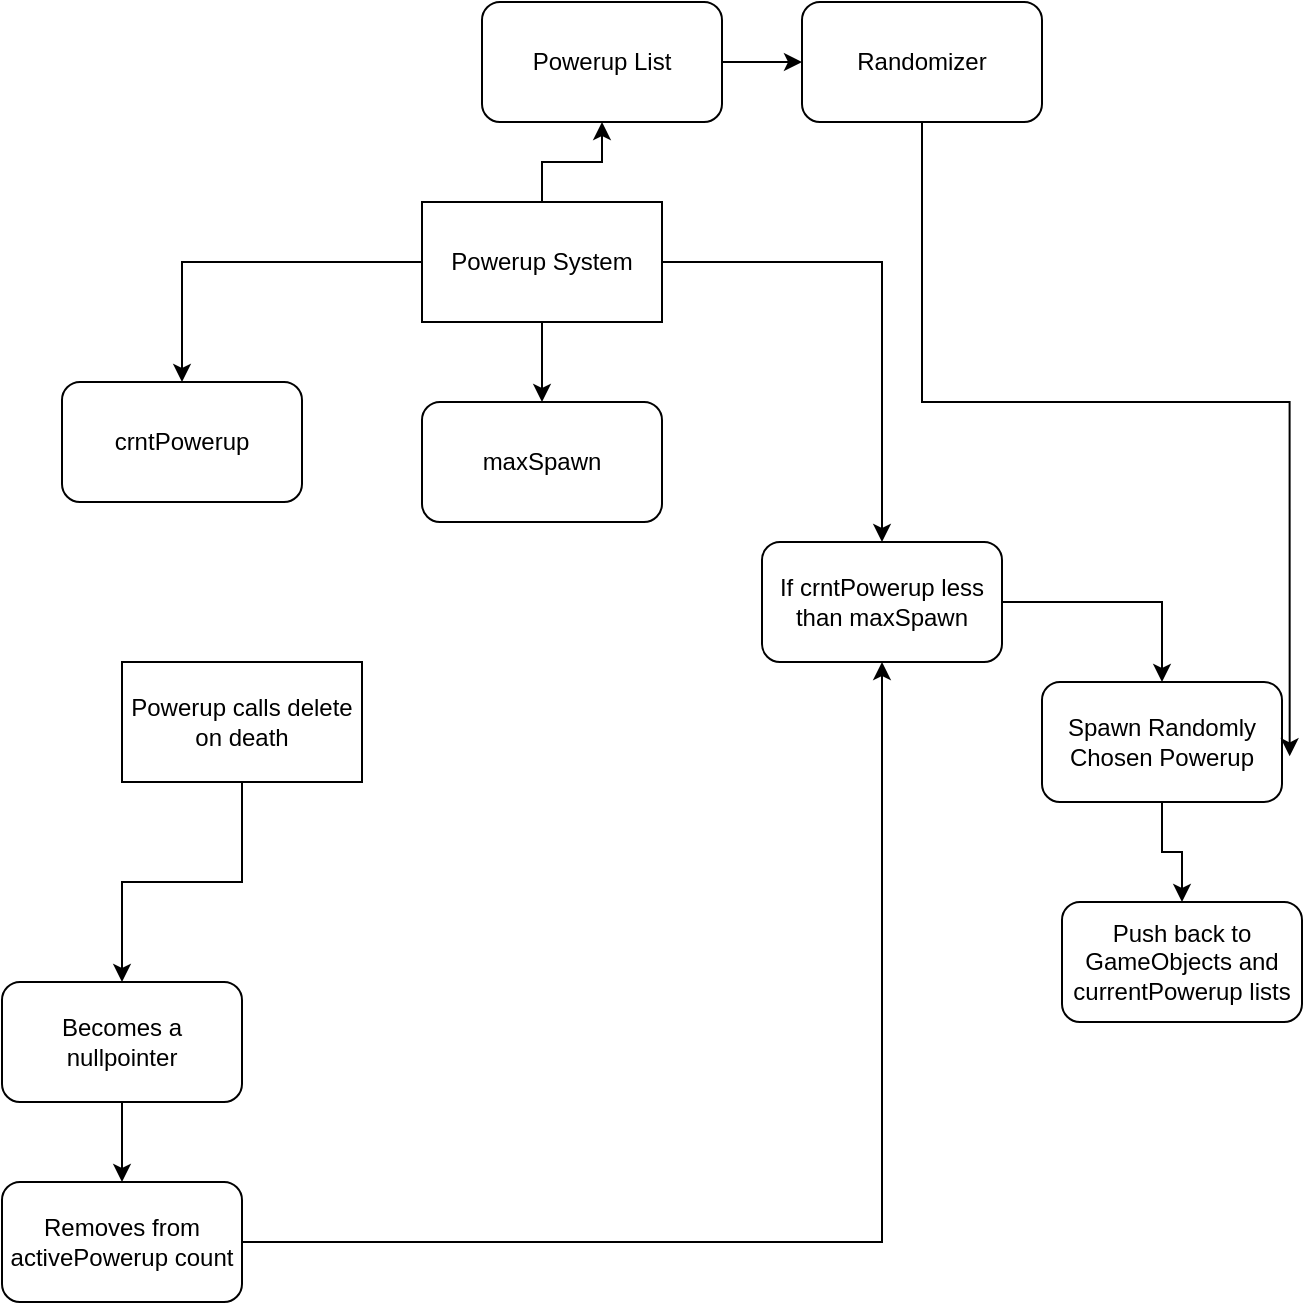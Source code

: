<mxfile version="14.9.3" type="github">
  <diagram id="C5RBs43oDa-KdzZeNtuy" name="Page-1">
    <mxGraphModel dx="1185" dy="662" grid="1" gridSize="10" guides="1" tooltips="1" connect="1" arrows="1" fold="1" page="1" pageScale="1" pageWidth="827" pageHeight="1169" math="0" shadow="0">
      <root>
        <mxCell id="WIyWlLk6GJQsqaUBKTNV-0" />
        <mxCell id="WIyWlLk6GJQsqaUBKTNV-1" parent="WIyWlLk6GJQsqaUBKTNV-0" />
        <mxCell id="8Id1mXqliUnWs8ZyJ8Y1-1" style="edgeStyle=orthogonalEdgeStyle;rounded=0;orthogonalLoop=1;jettySize=auto;html=1;" edge="1" parent="WIyWlLk6GJQsqaUBKTNV-1" source="8Id1mXqliUnWs8ZyJ8Y1-0" target="8Id1mXqliUnWs8ZyJ8Y1-7">
          <mxGeometry relative="1" as="geometry">
            <mxPoint x="230.0" y="430.0" as="targetPoint" />
          </mxGeometry>
        </mxCell>
        <mxCell id="8Id1mXqliUnWs8ZyJ8Y1-8" style="edgeStyle=orthogonalEdgeStyle;rounded=0;orthogonalLoop=1;jettySize=auto;html=1;" edge="1" parent="WIyWlLk6GJQsqaUBKTNV-1" source="8Id1mXqliUnWs8ZyJ8Y1-0" target="8Id1mXqliUnWs8ZyJ8Y1-9">
          <mxGeometry relative="1" as="geometry">
            <mxPoint x="410" y="440.0" as="targetPoint" />
          </mxGeometry>
        </mxCell>
        <mxCell id="8Id1mXqliUnWs8ZyJ8Y1-10" style="edgeStyle=orthogonalEdgeStyle;rounded=0;orthogonalLoop=1;jettySize=auto;html=1;" edge="1" parent="WIyWlLk6GJQsqaUBKTNV-1" source="8Id1mXqliUnWs8ZyJ8Y1-0" target="8Id1mXqliUnWs8ZyJ8Y1-11">
          <mxGeometry relative="1" as="geometry">
            <mxPoint x="580" y="510.0" as="targetPoint" />
          </mxGeometry>
        </mxCell>
        <mxCell id="8Id1mXqliUnWs8ZyJ8Y1-14" style="edgeStyle=orthogonalEdgeStyle;rounded=0;orthogonalLoop=1;jettySize=auto;html=1;" edge="1" parent="WIyWlLk6GJQsqaUBKTNV-1" source="8Id1mXqliUnWs8ZyJ8Y1-0" target="8Id1mXqliUnWs8ZyJ8Y1-15">
          <mxGeometry relative="1" as="geometry">
            <mxPoint x="440" y="240" as="targetPoint" />
          </mxGeometry>
        </mxCell>
        <mxCell id="8Id1mXqliUnWs8ZyJ8Y1-0" value="Powerup System" style="rounded=0;whiteSpace=wrap;html=1;" vertex="1" parent="WIyWlLk6GJQsqaUBKTNV-1">
          <mxGeometry x="350" y="310" width="120" height="60" as="geometry" />
        </mxCell>
        <mxCell id="8Id1mXqliUnWs8ZyJ8Y1-7" value="crntPowerup" style="rounded=1;whiteSpace=wrap;html=1;" vertex="1" parent="WIyWlLk6GJQsqaUBKTNV-1">
          <mxGeometry x="170.0" y="400.0" width="120" height="60" as="geometry" />
        </mxCell>
        <mxCell id="8Id1mXqliUnWs8ZyJ8Y1-9" value="maxSpawn" style="rounded=1;whiteSpace=wrap;html=1;" vertex="1" parent="WIyWlLk6GJQsqaUBKTNV-1">
          <mxGeometry x="350" y="410.0" width="120" height="60" as="geometry" />
        </mxCell>
        <mxCell id="8Id1mXqliUnWs8ZyJ8Y1-12" style="edgeStyle=orthogonalEdgeStyle;rounded=0;orthogonalLoop=1;jettySize=auto;html=1;" edge="1" parent="WIyWlLk6GJQsqaUBKTNV-1" source="8Id1mXqliUnWs8ZyJ8Y1-11" target="8Id1mXqliUnWs8ZyJ8Y1-13">
          <mxGeometry relative="1" as="geometry">
            <mxPoint x="730" y="580" as="targetPoint" />
          </mxGeometry>
        </mxCell>
        <mxCell id="8Id1mXqliUnWs8ZyJ8Y1-11" value="If crntPowerup less than maxSpawn" style="rounded=1;whiteSpace=wrap;html=1;" vertex="1" parent="WIyWlLk6GJQsqaUBKTNV-1">
          <mxGeometry x="520" y="480" width="120" height="60" as="geometry" />
        </mxCell>
        <mxCell id="8Id1mXqliUnWs8ZyJ8Y1-19" style="edgeStyle=orthogonalEdgeStyle;rounded=0;orthogonalLoop=1;jettySize=auto;html=1;" edge="1" parent="WIyWlLk6GJQsqaUBKTNV-1" source="8Id1mXqliUnWs8ZyJ8Y1-13" target="8Id1mXqliUnWs8ZyJ8Y1-20">
          <mxGeometry relative="1" as="geometry">
            <mxPoint x="730" y="690" as="targetPoint" />
          </mxGeometry>
        </mxCell>
        <mxCell id="8Id1mXqliUnWs8ZyJ8Y1-13" value="Spawn Randomly Chosen Powerup" style="rounded=1;whiteSpace=wrap;html=1;" vertex="1" parent="WIyWlLk6GJQsqaUBKTNV-1">
          <mxGeometry x="660" y="550" width="120" height="60" as="geometry" />
        </mxCell>
        <mxCell id="8Id1mXqliUnWs8ZyJ8Y1-16" style="edgeStyle=orthogonalEdgeStyle;rounded=0;orthogonalLoop=1;jettySize=auto;html=1;" edge="1" parent="WIyWlLk6GJQsqaUBKTNV-1" source="8Id1mXqliUnWs8ZyJ8Y1-15" target="8Id1mXqliUnWs8ZyJ8Y1-17">
          <mxGeometry relative="1" as="geometry">
            <mxPoint x="600" y="240" as="targetPoint" />
          </mxGeometry>
        </mxCell>
        <mxCell id="8Id1mXqliUnWs8ZyJ8Y1-15" value="Powerup List" style="rounded=1;whiteSpace=wrap;html=1;" vertex="1" parent="WIyWlLk6GJQsqaUBKTNV-1">
          <mxGeometry x="380" y="210" width="120" height="60" as="geometry" />
        </mxCell>
        <mxCell id="8Id1mXqliUnWs8ZyJ8Y1-18" style="edgeStyle=orthogonalEdgeStyle;rounded=0;orthogonalLoop=1;jettySize=auto;html=1;entryX=1.032;entryY=0.619;entryDx=0;entryDy=0;entryPerimeter=0;" edge="1" parent="WIyWlLk6GJQsqaUBKTNV-1" source="8Id1mXqliUnWs8ZyJ8Y1-17" target="8Id1mXqliUnWs8ZyJ8Y1-13">
          <mxGeometry relative="1" as="geometry" />
        </mxCell>
        <mxCell id="8Id1mXqliUnWs8ZyJ8Y1-17" value="Randomizer" style="rounded=1;whiteSpace=wrap;html=1;" vertex="1" parent="WIyWlLk6GJQsqaUBKTNV-1">
          <mxGeometry x="540" y="210" width="120" height="60" as="geometry" />
        </mxCell>
        <mxCell id="8Id1mXqliUnWs8ZyJ8Y1-20" value="Push back to GameObjects and currentPowerup lists" style="rounded=1;whiteSpace=wrap;html=1;" vertex="1" parent="WIyWlLk6GJQsqaUBKTNV-1">
          <mxGeometry x="670" y="660" width="120" height="60" as="geometry" />
        </mxCell>
        <mxCell id="8Id1mXqliUnWs8ZyJ8Y1-24" style="edgeStyle=orthogonalEdgeStyle;rounded=0;orthogonalLoop=1;jettySize=auto;html=1;" edge="1" parent="WIyWlLk6GJQsqaUBKTNV-1" source="8Id1mXqliUnWs8ZyJ8Y1-23" target="8Id1mXqliUnWs8ZyJ8Y1-25">
          <mxGeometry relative="1" as="geometry">
            <mxPoint x="400" y="570" as="targetPoint" />
          </mxGeometry>
        </mxCell>
        <mxCell id="8Id1mXqliUnWs8ZyJ8Y1-23" value="Powerup calls delete on death" style="rounded=0;whiteSpace=wrap;html=1;" vertex="1" parent="WIyWlLk6GJQsqaUBKTNV-1">
          <mxGeometry x="200" y="540" width="120" height="60" as="geometry" />
        </mxCell>
        <mxCell id="8Id1mXqliUnWs8ZyJ8Y1-26" style="edgeStyle=orthogonalEdgeStyle;rounded=0;orthogonalLoop=1;jettySize=auto;html=1;" edge="1" parent="WIyWlLk6GJQsqaUBKTNV-1" source="8Id1mXqliUnWs8ZyJ8Y1-25" target="8Id1mXqliUnWs8ZyJ8Y1-27">
          <mxGeometry relative="1" as="geometry">
            <mxPoint x="200" y="810" as="targetPoint" />
          </mxGeometry>
        </mxCell>
        <mxCell id="8Id1mXqliUnWs8ZyJ8Y1-25" value="Becomes a nullpointer" style="rounded=1;whiteSpace=wrap;html=1;" vertex="1" parent="WIyWlLk6GJQsqaUBKTNV-1">
          <mxGeometry x="140" y="700" width="120" height="60" as="geometry" />
        </mxCell>
        <mxCell id="8Id1mXqliUnWs8ZyJ8Y1-28" style="edgeStyle=orthogonalEdgeStyle;rounded=0;orthogonalLoop=1;jettySize=auto;html=1;entryX=0.5;entryY=1;entryDx=0;entryDy=0;" edge="1" parent="WIyWlLk6GJQsqaUBKTNV-1" source="8Id1mXqliUnWs8ZyJ8Y1-27" target="8Id1mXqliUnWs8ZyJ8Y1-11">
          <mxGeometry relative="1" as="geometry" />
        </mxCell>
        <mxCell id="8Id1mXqliUnWs8ZyJ8Y1-27" value="Removes from activePowerup count" style="rounded=1;whiteSpace=wrap;html=1;" vertex="1" parent="WIyWlLk6GJQsqaUBKTNV-1">
          <mxGeometry x="140" y="800" width="120" height="60" as="geometry" />
        </mxCell>
      </root>
    </mxGraphModel>
  </diagram>
</mxfile>
